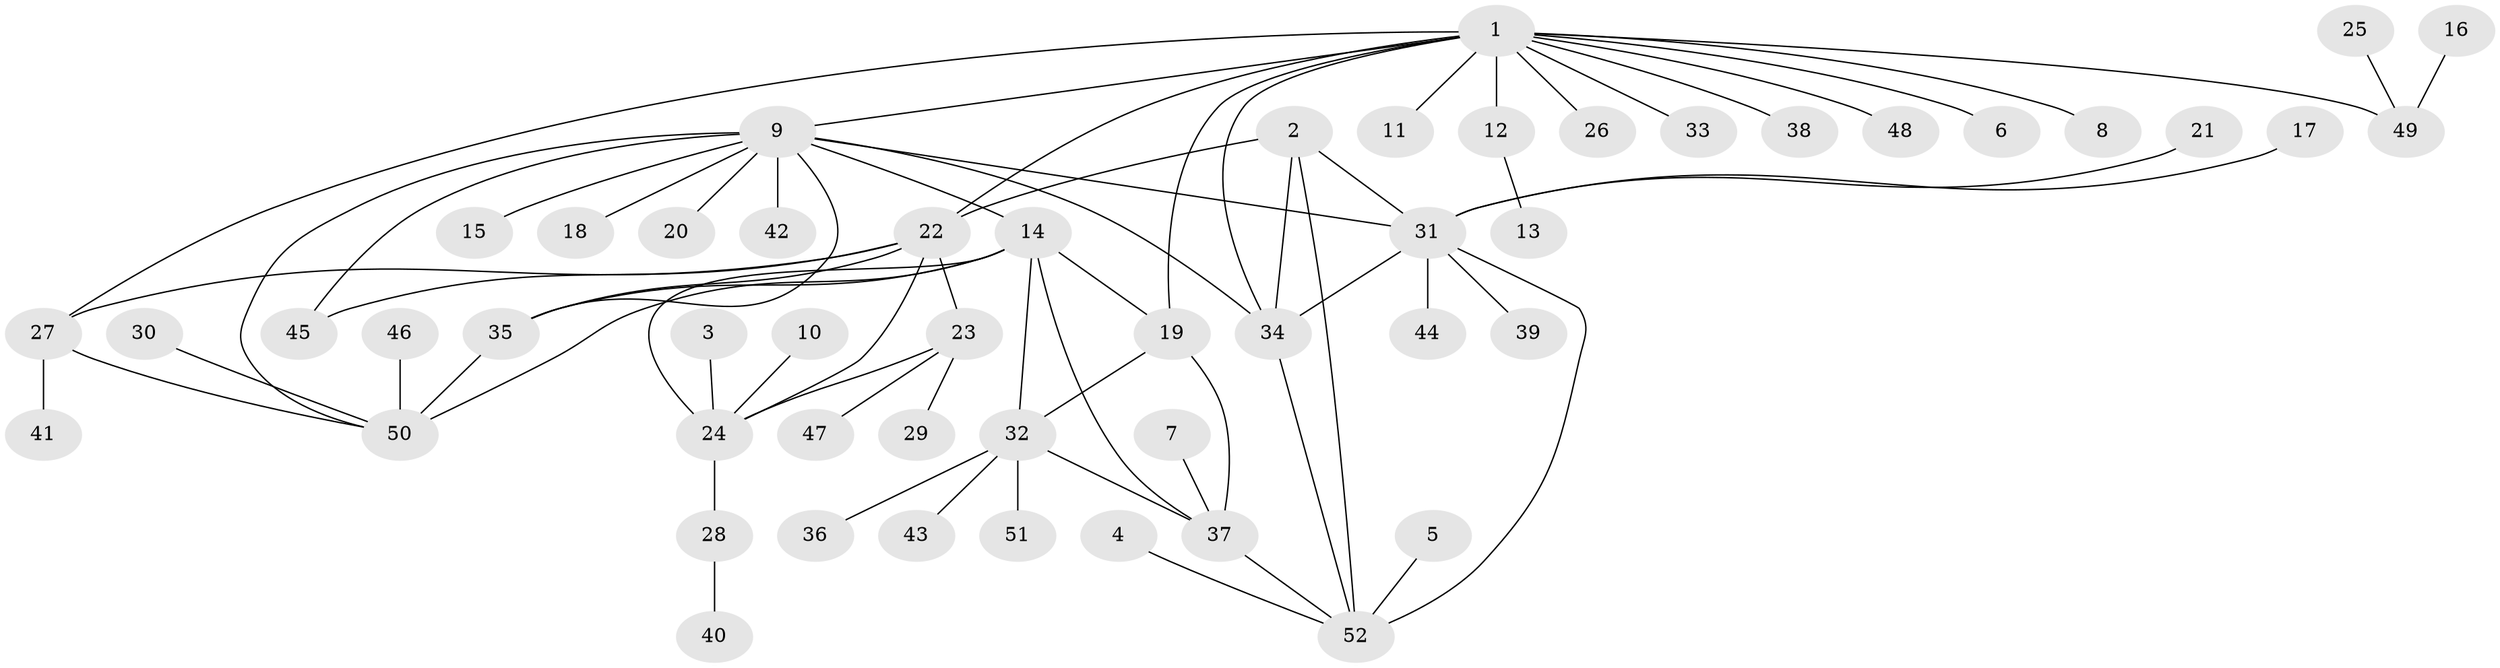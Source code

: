 // original degree distribution, {6: 0.06796116504854369, 9: 0.038834951456310676, 8: 0.019417475728155338, 7: 0.06796116504854369, 5: 0.038834951456310676, 13: 0.009708737864077669, 10: 0.009708737864077669, 1: 0.5436893203883495, 2: 0.1553398058252427, 3: 0.038834951456310676, 4: 0.009708737864077669}
// Generated by graph-tools (version 1.1) at 2025/50/03/09/25 03:50:26]
// undirected, 52 vertices, 71 edges
graph export_dot {
graph [start="1"]
  node [color=gray90,style=filled];
  1;
  2;
  3;
  4;
  5;
  6;
  7;
  8;
  9;
  10;
  11;
  12;
  13;
  14;
  15;
  16;
  17;
  18;
  19;
  20;
  21;
  22;
  23;
  24;
  25;
  26;
  27;
  28;
  29;
  30;
  31;
  32;
  33;
  34;
  35;
  36;
  37;
  38;
  39;
  40;
  41;
  42;
  43;
  44;
  45;
  46;
  47;
  48;
  49;
  50;
  51;
  52;
  1 -- 6 [weight=1.0];
  1 -- 8 [weight=1.0];
  1 -- 9 [weight=1.0];
  1 -- 11 [weight=1.0];
  1 -- 12 [weight=4.0];
  1 -- 19 [weight=1.0];
  1 -- 22 [weight=1.0];
  1 -- 26 [weight=1.0];
  1 -- 27 [weight=1.0];
  1 -- 33 [weight=1.0];
  1 -- 34 [weight=1.0];
  1 -- 38 [weight=1.0];
  1 -- 48 [weight=1.0];
  1 -- 49 [weight=1.0];
  2 -- 22 [weight=1.0];
  2 -- 31 [weight=2.0];
  2 -- 34 [weight=1.0];
  2 -- 52 [weight=1.0];
  3 -- 24 [weight=1.0];
  4 -- 52 [weight=1.0];
  5 -- 52 [weight=1.0];
  7 -- 37 [weight=1.0];
  9 -- 14 [weight=1.0];
  9 -- 15 [weight=1.0];
  9 -- 18 [weight=1.0];
  9 -- 20 [weight=1.0];
  9 -- 31 [weight=2.0];
  9 -- 34 [weight=1.0];
  9 -- 35 [weight=1.0];
  9 -- 42 [weight=1.0];
  9 -- 45 [weight=1.0];
  9 -- 50 [weight=2.0];
  10 -- 24 [weight=1.0];
  12 -- 13 [weight=1.0];
  14 -- 19 [weight=1.0];
  14 -- 24 [weight=1.0];
  14 -- 32 [weight=1.0];
  14 -- 35 [weight=2.0];
  14 -- 37 [weight=3.0];
  14 -- 50 [weight=2.0];
  16 -- 49 [weight=1.0];
  17 -- 31 [weight=1.0];
  19 -- 32 [weight=1.0];
  19 -- 37 [weight=2.0];
  21 -- 31 [weight=1.0];
  22 -- 23 [weight=4.0];
  22 -- 24 [weight=2.0];
  22 -- 27 [weight=1.0];
  22 -- 35 [weight=1.0];
  22 -- 45 [weight=1.0];
  23 -- 24 [weight=2.0];
  23 -- 29 [weight=1.0];
  23 -- 47 [weight=1.0];
  24 -- 28 [weight=1.0];
  25 -- 49 [weight=1.0];
  27 -- 41 [weight=1.0];
  27 -- 50 [weight=1.0];
  28 -- 40 [weight=1.0];
  30 -- 50 [weight=1.0];
  31 -- 34 [weight=2.0];
  31 -- 39 [weight=1.0];
  31 -- 44 [weight=1.0];
  31 -- 52 [weight=2.0];
  32 -- 36 [weight=1.0];
  32 -- 37 [weight=2.0];
  32 -- 43 [weight=1.0];
  32 -- 51 [weight=1.0];
  34 -- 52 [weight=1.0];
  35 -- 50 [weight=2.0];
  37 -- 52 [weight=1.0];
  46 -- 50 [weight=1.0];
}
